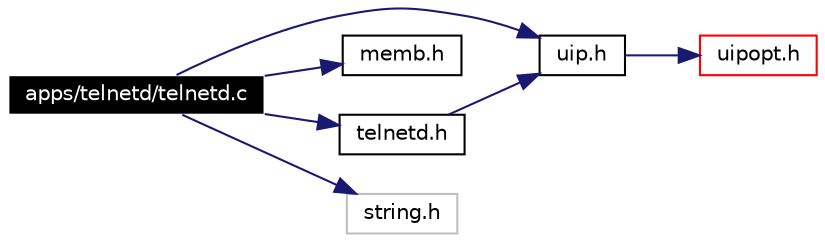 digraph G
{
  edge [fontname="Helvetica",fontsize=10,labelfontname="Helvetica",labelfontsize=10];
  node [fontname="Helvetica",fontsize=10,shape=record];
  rankdir=LR;
  Node1 [label="apps/telnetd/telnetd.c",height=0.2,width=0.4,color="white", fillcolor="black", style="filled" fontcolor="white"];
  Node1 -> Node2 [color="midnightblue",fontsize=10,style="solid",fontname="Helvetica"];
  Node2 [label="uip.h",height=0.2,width=0.4,color="black", fillcolor="white", style="filled",URL="$a00054.html"];
  Node2 -> Node3 [color="midnightblue",fontsize=10,style="solid",fontname="Helvetica"];
  Node3 [label="uipopt.h",height=0.2,width=0.4,color="red", fillcolor="white", style="filled",URL="$a00058.html"];
  Node1 -> Node4 [color="midnightblue",fontsize=10,style="solid",fontname="Helvetica"];
  Node4 [label="memb.h",height=0.2,width=0.4,color="black", fillcolor="white", style="filled",URL="$a00044.html"];
  Node1 -> Node5 [color="midnightblue",fontsize=10,style="solid",fontname="Helvetica"];
  Node5 [label="telnetd.h",height=0.2,width=0.4,color="black", fillcolor="white", style="filled",URL="$a00047.html"];
  Node5 -> Node2 [color="midnightblue",fontsize=10,style="solid",fontname="Helvetica"];
  Node1 -> Node6 [color="midnightblue",fontsize=10,style="solid",fontname="Helvetica"];
  Node6 [label="string.h",height=0.2,width=0.4,color="grey75", fillcolor="white", style="filled"];
}
